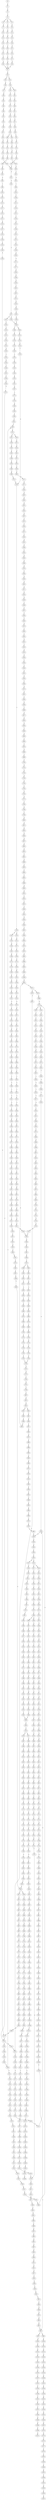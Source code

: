 strict digraph  {
	S0 -> S1 [ label = C ];
	S1 -> S2 [ label = C ];
	S2 -> S3 [ label = T ];
	S3 -> S4 [ label = A ];
	S3 -> S5 [ label = T ];
	S3 -> S6 [ label = C ];
	S4 -> S7 [ label = G ];
	S5 -> S8 [ label = G ];
	S6 -> S9 [ label = G ];
	S7 -> S10 [ label = A ];
	S8 -> S11 [ label = A ];
	S9 -> S12 [ label = A ];
	S10 -> S13 [ label = A ];
	S11 -> S14 [ label = A ];
	S12 -> S15 [ label = A ];
	S13 -> S16 [ label = C ];
	S14 -> S17 [ label = C ];
	S15 -> S18 [ label = C ];
	S16 -> S19 [ label = T ];
	S17 -> S20 [ label = T ];
	S18 -> S21 [ label = T ];
	S19 -> S22 [ label = T ];
	S20 -> S23 [ label = T ];
	S21 -> S24 [ label = T ];
	S22 -> S25 [ label = C ];
	S23 -> S26 [ label = C ];
	S24 -> S27 [ label = C ];
	S25 -> S28 [ label = A ];
	S26 -> S29 [ label = A ];
	S27 -> S30 [ label = A ];
	S28 -> S31 [ label = A ];
	S29 -> S31 [ label = A ];
	S30 -> S31 [ label = A ];
	S31 -> S32 [ label = C ];
	S32 -> S33 [ label = C ];
	S32 -> S34 [ label = T ];
	S33 -> S35 [ label = G ];
	S34 -> S36 [ label = G ];
	S35 -> S37 [ label = G ];
	S36 -> S38 [ label = G ];
	S36 -> S39 [ label = C ];
	S37 -> S40 [ label = C ];
	S38 -> S41 [ label = C ];
	S39 -> S42 [ label = C ];
	S40 -> S43 [ label = C ];
	S41 -> S44 [ label = C ];
	S42 -> S45 [ label = C ];
	S43 -> S46 [ label = C ];
	S44 -> S47 [ label = C ];
	S45 -> S48 [ label = T ];
	S46 -> S49 [ label = A ];
	S47 -> S50 [ label = A ];
	S48 -> S51 [ label = A ];
	S49 -> S52 [ label = G ];
	S50 -> S53 [ label = G ];
	S51 -> S54 [ label = G ];
	S52 -> S55 [ label = T ];
	S53 -> S56 [ label = G ];
	S54 -> S57 [ label = G ];
	S55 -> S58 [ label = T ];
	S56 -> S59 [ label = T ];
	S57 -> S60 [ label = T ];
	S58 -> S61 [ label = G ];
	S59 -> S62 [ label = G ];
	S60 -> S63 [ label = G ];
	S61 -> S64 [ label = T ];
	S62 -> S65 [ label = C ];
	S62 -> S66 [ label = G ];
	S63 -> S67 [ label = T ];
	S64 -> S68 [ label = G ];
	S65 -> S69 [ label = G ];
	S66 -> S70 [ label = G ];
	S67 -> S71 [ label = G ];
	S68 -> S72 [ label = C ];
	S69 -> S73 [ label = C ];
	S70 -> S74 [ label = C ];
	S71 -> S75 [ label = C ];
	S72 -> S76 [ label = G ];
	S73 -> S77 [ label = G ];
	S74 -> S78 [ label = T ];
	S75 -> S79 [ label = G ];
	S76 -> S80 [ label = T ];
	S77 -> S81 [ label = T ];
	S78 -> S82 [ label = T ];
	S79 -> S83 [ label = T ];
	S80 -> S84 [ label = C ];
	S81 -> S85 [ label = C ];
	S82 -> S86 [ label = C ];
	S83 -> S87 [ label = C ];
	S84 -> S88 [ label = G ];
	S85 -> S89 [ label = G ];
	S86 -> S90 [ label = G ];
	S87 -> S88 [ label = G ];
	S88 -> S91 [ label = A ];
	S89 -> S92 [ label = T ];
	S90 -> S93 [ label = A ];
	S91 -> S94 [ label = A ];
	S92 -> S95 [ label = G ];
	S93 -> S96 [ label = A ];
	S94 -> S97 [ label = C ];
	S95 -> S98 [ label = C ];
	S96 -> S99 [ label = C ];
	S97 -> S100 [ label = C ];
	S97 -> S101 [ label = A ];
	S98 -> S102 [ label = A ];
	S99 -> S103 [ label = A ];
	S100 -> S104 [ label = T ];
	S101 -> S105 [ label = C ];
	S102 -> S106 [ label = T ];
	S103 -> S107 [ label = C ];
	S104 -> S108 [ label = T ];
	S104 -> S109 [ label = G ];
	S105 -> S110 [ label = C ];
	S106 -> S111 [ label = C ];
	S107 -> S112 [ label = G ];
	S108 -> S113 [ label = C ];
	S109 -> S114 [ label = T ];
	S110 -> S115 [ label = C ];
	S111 -> S116 [ label = C ];
	S112 -> S117 [ label = C ];
	S113 -> S118 [ label = G ];
	S114 -> S119 [ label = C ];
	S115 -> S120 [ label = G ];
	S116 -> S121 [ label = G ];
	S117 -> S122 [ label = G ];
	S118 -> S123 [ label = T ];
	S119 -> S124 [ label = G ];
	S120 -> S125 [ label = T ];
	S121 -> S126 [ label = C ];
	S122 -> S127 [ label = C ];
	S123 -> S128 [ label = A ];
	S124 -> S129 [ label = C ];
	S125 -> S130 [ label = A ];
	S126 -> S131 [ label = A ];
	S127 -> S132 [ label = A ];
	S128 -> S133 [ label = C ];
	S129 -> S134 [ label = G ];
	S130 -> S135 [ label = C ];
	S131 -> S136 [ label = C ];
	S132 -> S137 [ label = C ];
	S133 -> S138 [ label = T ];
	S134 -> S139 [ label = C ];
	S135 -> S140 [ label = G ];
	S136 -> S141 [ label = G ];
	S137 -> S142 [ label = G ];
	S138 -> S143 [ label = T ];
	S139 -> S144 [ label = G ];
	S139 -> S145 [ label = A ];
	S140 -> S146 [ label = T ];
	S141 -> S147 [ label = T ];
	S142 -> S148 [ label = T ];
	S143 -> S149 [ label = C ];
	S144 -> S150 [ label = A ];
	S145 -> S151 [ label = A ];
	S146 -> S152 [ label = C ];
	S147 -> S153 [ label = C ];
	S148 -> S154 [ label = C ];
	S149 -> S155 [ label = A ];
	S150 -> S156 [ label = G ];
	S151 -> S157 [ label = C ];
	S152 -> S158 [ label = C ];
	S153 -> S159 [ label = G ];
	S154 -> S160 [ label = C ];
	S155 -> S161 [ label = A ];
	S156 -> S162 [ label = C ];
	S157 -> S163 [ label = C ];
	S158 -> S164 [ label = A ];
	S159 -> S165 [ label = A ];
	S160 -> S166 [ label = A ];
	S161 -> S167 [ label = G ];
	S162 -> S168 [ label = A ];
	S163 -> S169 [ label = C ];
	S164 -> S170 [ label = G ];
	S165 -> S171 [ label = G ];
	S166 -> S172 [ label = G ];
	S167 -> S173 [ label = C ];
	S168 -> S174 [ label = G ];
	S169 -> S175 [ label = G ];
	S170 -> S176 [ label = C ];
	S171 -> S177 [ label = C ];
	S172 -> S176 [ label = C ];
	S173 -> S178 [ label = G ];
	S174 -> S179 [ label = T ];
	S175 -> S180 [ label = T ];
	S176 -> S181 [ label = T ];
	S176 -> S182 [ label = G ];
	S177 -> S183 [ label = G ];
	S178 -> S184 [ label = A ];
	S179 -> S185 [ label = G ];
	S180 -> S186 [ label = A ];
	S181 -> S187 [ label = T ];
	S182 -> S188 [ label = A ];
	S183 -> S189 [ label = A ];
	S184 -> S190 [ label = G ];
	S185 -> S191 [ label = C ];
	S186 -> S192 [ label = C ];
	S187 -> S193 [ label = C ];
	S188 -> S194 [ label = G ];
	S189 -> S195 [ label = G ];
	S190 -> S196 [ label = T ];
	S191 -> S197 [ label = A ];
	S192 -> S198 [ label = A ];
	S193 -> S199 [ label = A ];
	S194 -> S200 [ label = T ];
	S195 -> S201 [ label = T ];
	S196 -> S202 [ label = C ];
	S197 -> S203 [ label = A ];
	S198 -> S204 [ label = G ];
	S199 -> S205 [ label = C ];
	S200 -> S206 [ label = C ];
	S201 -> S207 [ label = C ];
	S202 -> S208 [ label = C ];
	S203 -> S209 [ label = C ];
	S204 -> S210 [ label = C ];
	S205 -> S211 [ label = G ];
	S206 -> S208 [ label = C ];
	S206 -> S212 [ label = T ];
	S207 -> S213 [ label = G ];
	S208 -> S214 [ label = C ];
	S209 -> S215 [ label = A ];
	S210 -> S216 [ label = A ];
	S211 -> S217 [ label = C ];
	S212 -> S218 [ label = C ];
	S213 -> S219 [ label = A ];
	S214 -> S220 [ label = T ];
	S214 -> S221 [ label = G ];
	S215 -> S222 [ label = G ];
	S216 -> S223 [ label = G ];
	S217 -> S224 [ label = C ];
	S218 -> S225 [ label = G ];
	S219 -> S226 [ label = A ];
	S220 -> S227 [ label = C ];
	S221 -> S228 [ label = C ];
	S222 -> S229 [ label = C ];
	S223 -> S230 [ label = G ];
	S224 -> S231 [ label = C ];
	S225 -> S232 [ label = T ];
	S226 -> S233 [ label = C ];
	S227 -> S234 [ label = C ];
	S228 -> S235 [ label = C ];
	S229 -> S236 [ label = T ];
	S230 -> S237 [ label = T ];
	S231 -> S238 [ label = T ];
	S232 -> S239 [ label = C ];
	S233 -> S240 [ label = C ];
	S234 -> S241 [ label = G ];
	S235 -> S242 [ label = T ];
	S236 -> S243 [ label = A ];
	S237 -> S244 [ label = G ];
	S238 -> S245 [ label = T ];
	S239 -> S246 [ label = T ];
	S240 -> S104 [ label = T ];
	S241 -> S247 [ label = G ];
	S242 -> S248 [ label = G ];
	S243 -> S249 [ label = C ];
	S244 -> S250 [ label = C ];
	S245 -> S251 [ label = C ];
	S246 -> S252 [ label = G ];
	S247 -> S253 [ label = T ];
	S248 -> S254 [ label = T ];
	S249 -> S255 [ label = G ];
	S250 -> S256 [ label = A ];
	S251 -> S257 [ label = A ];
	S252 -> S258 [ label = T ];
	S253 -> S259 [ label = C ];
	S254 -> S260 [ label = C ];
	S255 -> S261 [ label = A ];
	S256 -> S262 [ label = C ];
	S257 -> S263 [ label = T ];
	S258 -> S264 [ label = T ];
	S259 -> S265 [ label = T ];
	S260 -> S266 [ label = G ];
	S261 -> S267 [ label = G ];
	S262 -> S268 [ label = G ];
	S263 -> S269 [ label = C ];
	S264 -> S270 [ label = C ];
	S265 -> S271 [ label = G ];
	S266 -> S272 [ label = C ];
	S267 -> S273 [ label = A ];
	S268 -> S274 [ label = C ];
	S269 -> S275 [ label = C ];
	S270 -> S276 [ label = C ];
	S271 -> S277 [ label = G ];
	S272 -> S134 [ label = G ];
	S273 -> S278 [ label = A ];
	S274 -> S279 [ label = G ];
	S275 -> S280 [ label = A ];
	S276 -> S281 [ label = G ];
	S277 -> S282 [ label = A ];
	S278 -> S283 [ label = C ];
	S279 -> S284 [ label = G ];
	S280 -> S285 [ label = G ];
	S281 -> S286 [ label = T ];
	S282 -> S287 [ label = G ];
	S283 -> S288 [ label = T ];
	S284 -> S289 [ label = T ];
	S285 -> S290 [ label = A ];
	S286 -> S291 [ label = G ];
	S287 -> S292 [ label = G ];
	S288 -> S293 [ label = G ];
	S289 -> S294 [ label = G ];
	S290 -> S295 [ label = A ];
	S291 -> S296 [ label = G ];
	S292 -> S297 [ label = G ];
	S293 -> S298 [ label = G ];
	S294 -> S299 [ label = C ];
	S295 -> S300 [ label = C ];
	S296 -> S301 [ label = C ];
	S297 -> S302 [ label = T ];
	S298 -> S303 [ label = C ];
	S299 -> S304 [ label = C ];
	S300 -> S305 [ label = C ];
	S301 -> S306 [ label = C ];
	S302 -> S307 [ label = G ];
	S303 -> S308 [ label = G ];
	S304 -> S309 [ label = G ];
	S305 -> S310 [ label = A ];
	S305 -> S311 [ label = G ];
	S306 -> S312 [ label = C ];
	S307 -> S313 [ label = T ];
	S308 -> S314 [ label = C ];
	S309 -> S315 [ label = C ];
	S310 -> S316 [ label = G ];
	S310 -> S317 [ label = C ];
	S311 -> S318 [ label = G ];
	S312 -> S319 [ label = G ];
	S313 -> S320 [ label = T ];
	S314 -> S321 [ label = A ];
	S315 -> S322 [ label = A ];
	S316 -> S323 [ label = A ];
	S317 -> S324 [ label = C ];
	S318 -> S325 [ label = A ];
	S319 -> S326 [ label = T ];
	S320 -> S327 [ label = C ];
	S321 -> S328 [ label = G ];
	S322 -> S329 [ label = A ];
	S323 -> S330 [ label = C ];
	S324 -> S331 [ label = A ];
	S325 -> S332 [ label = C ];
	S326 -> S333 [ label = C ];
	S327 -> S334 [ label = C ];
	S328 -> S335 [ label = C ];
	S329 -> S336 [ label = C ];
	S330 -> S337 [ label = T ];
	S331 -> S338 [ label = C ];
	S332 -> S339 [ label = G ];
	S333 -> S340 [ label = C ];
	S334 -> S341 [ label = A ];
	S335 -> S342 [ label = G ];
	S336 -> S343 [ label = C ];
	S337 -> S344 [ label = C ];
	S338 -> S345 [ label = C ];
	S339 -> S346 [ label = C ];
	S340 -> S347 [ label = A ];
	S341 -> S348 [ label = G ];
	S342 -> S349 [ label = G ];
	S343 -> S350 [ label = A ];
	S344 -> S351 [ label = C ];
	S345 -> S352 [ label = C ];
	S346 -> S353 [ label = C ];
	S347 -> S354 [ label = G ];
	S348 -> S355 [ label = C ];
	S349 -> S356 [ label = G ];
	S350 -> S357 [ label = G ];
	S351 -> S358 [ label = C ];
	S352 -> S359 [ label = C ];
	S353 -> S360 [ label = C ];
	S354 -> S361 [ label = T ];
	S355 -> S362 [ label = A ];
	S356 -> S363 [ label = T ];
	S357 -> S364 [ label = T ];
	S358 -> S365 [ label = A ];
	S359 -> S366 [ label = T ];
	S360 -> S367 [ label = A ];
	S361 -> S368 [ label = A ];
	S362 -> S369 [ label = G ];
	S363 -> S370 [ label = G ];
	S364 -> S371 [ label = C ];
	S365 -> S372 [ label = T ];
	S366 -> S373 [ label = T ];
	S367 -> S374 [ label = T ];
	S368 -> S375 [ label = G ];
	S369 -> S376 [ label = A ];
	S370 -> S377 [ label = C ];
	S371 -> S378 [ label = G ];
	S372 -> S379 [ label = C ];
	S373 -> S380 [ label = C ];
	S374 -> S381 [ label = C ];
	S375 -> S382 [ label = G ];
	S375 -> S383 [ label = C ];
	S376 -> S384 [ label = T ];
	S377 -> S385 [ label = C ];
	S378 -> S386 [ label = C ];
	S379 -> S387 [ label = T ];
	S380 -> S388 [ label = C ];
	S380 -> S389 [ label = G ];
	S381 -> S390 [ label = G ];
	S382 -> S391 [ label = G ];
	S383 -> S392 [ label = T ];
	S384 -> S393 [ label = A ];
	S385 -> S394 [ label = G ];
	S386 -> S395 [ label = G ];
	S387 -> S396 [ label = G ];
	S388 -> S397 [ label = T ];
	S389 -> S398 [ label = A ];
	S390 -> S399 [ label = T ];
	S391 -> S400 [ label = T ];
	S392 -> S401 [ label = C ];
	S393 -> S402 [ label = A ];
	S394 -> S403 [ label = C ];
	S395 -> S404 [ label = C ];
	S396 -> S405 [ label = C ];
	S397 -> S406 [ label = G ];
	S398 -> S407 [ label = T ];
	S399 -> S408 [ label = C ];
	S400 -> S409 [ label = C ];
	S401 -> S410 [ label = C ];
	S402 -> S411 [ label = A ];
	S403 -> S412 [ label = C ];
	S404 -> S413 [ label = A ];
	S405 -> S414 [ label = C ];
	S406 -> S415 [ label = T ];
	S407 -> S416 [ label = C ];
	S408 -> S417 [ label = C ];
	S409 -> S418 [ label = A ];
	S410 -> S419 [ label = A ];
	S411 -> S420 [ label = A ];
	S412 -> S421 [ label = G ];
	S413 -> S422 [ label = G ];
	S414 -> S423 [ label = A ];
	S415 -> S424 [ label = C ];
	S416 -> S425 [ label = G ];
	S417 -> S426 [ label = T ];
	S418 -> S427 [ label = C ];
	S419 -> S428 [ label = C ];
	S420 -> S429 [ label = A ];
	S421 -> S430 [ label = G ];
	S422 -> S431 [ label = C ];
	S423 -> S432 [ label = G ];
	S424 -> S433 [ label = C ];
	S425 -> S434 [ label = T ];
	S426 -> S435 [ label = C ];
	S427 -> S436 [ label = T ];
	S428 -> S437 [ label = C ];
	S429 -> S438 [ label = C ];
	S430 -> S439 [ label = T ];
	S431 -> S440 [ label = C ];
	S432 -> S441 [ label = T ];
	S433 -> S442 [ label = T ];
	S434 -> S443 [ label = T ];
	S435 -> S444 [ label = T ];
	S436 -> S445 [ label = C ];
	S437 -> S446 [ label = G ];
	S438 -> S447 [ label = T ];
	S439 -> S448 [ label = G ];
	S440 -> S449 [ label = G ];
	S441 -> S450 [ label = C ];
	S442 -> S451 [ label = T ];
	S443 -> S452 [ label = T ];
	S444 -> S453 [ label = T ];
	S445 -> S454 [ label = G ];
	S446 -> S455 [ label = G ];
	S447 -> S456 [ label = T ];
	S448 -> S457 [ label = G ];
	S449 -> S458 [ label = G ];
	S450 -> S459 [ label = G ];
	S451 -> S460 [ label = G ];
	S452 -> S461 [ label = G ];
	S453 -> S462 [ label = C ];
	S454 -> S463 [ label = C ];
	S455 -> S464 [ label = A ];
	S456 -> S465 [ label = T ];
	S457 -> S466 [ label = T ];
	S458 -> S467 [ label = T ];
	S459 -> S468 [ label = T ];
	S460 -> S469 [ label = T ];
	S461 -> S470 [ label = T ];
	S462 -> S471 [ label = T ];
	S463 -> S472 [ label = T ];
	S464 -> S473 [ label = C ];
	S465 -> S474 [ label = G ];
	S466 -> S475 [ label = G ];
	S467 -> S476 [ label = G ];
	S468 -> S477 [ label = A ];
	S469 -> S478 [ label = A ];
	S470 -> S479 [ label = A ];
	S471 -> S480 [ label = C ];
	S472 -> S481 [ label = T ];
	S473 -> S482 [ label = G ];
	S474 -> S483 [ label = C ];
	S475 -> S484 [ label = G ];
	S476 -> S485 [ label = G ];
	S477 -> S486 [ label = A ];
	S478 -> S487 [ label = G ];
	S479 -> S488 [ label = G ];
	S480 -> S489 [ label = G ];
	S481 -> S490 [ label = C ];
	S482 -> S491 [ label = T ];
	S483 -> S492 [ label = C ];
	S484 -> S493 [ label = A ];
	S485 -> S494 [ label = A ];
	S486 -> S495 [ label = G ];
	S487 -> S496 [ label = G ];
	S488 -> S497 [ label = G ];
	S489 -> S498 [ label = G ];
	S490 -> S499 [ label = A ];
	S491 -> S500 [ label = C ];
	S492 -> S501 [ label = G ];
	S493 -> S502 [ label = A ];
	S494 -> S503 [ label = A ];
	S495 -> S504 [ label = A ];
	S496 -> S505 [ label = A ];
	S497 -> S506 [ label = A ];
	S498 -> S507 [ label = A ];
	S499 -> S508 [ label = T ];
	S500 -> S509 [ label = G ];
	S501 -> S510 [ label = T ];
	S502 -> S511 [ label = C ];
	S503 -> S512 [ label = G ];
	S504 -> S513 [ label = C ];
	S505 -> S514 [ label = G ];
	S506 -> S515 [ label = A ];
	S507 -> S516 [ label = G ];
	S508 -> S517 [ label = C ];
	S509 -> S518 [ label = T ];
	S510 -> S519 [ label = A ];
	S511 -> S520 [ label = C ];
	S512 -> S521 [ label = A ];
	S513 -> S522 [ label = G ];
	S514 -> S523 [ label = A ];
	S515 -> S524 [ label = A ];
	S516 -> S525 [ label = A ];
	S517 -> S526 [ label = C ];
	S518 -> S527 [ label = G ];
	S519 -> S528 [ label = G ];
	S520 -> S529 [ label = T ];
	S521 -> S530 [ label = A ];
	S522 -> S531 [ label = G ];
	S523 -> S532 [ label = G ];
	S524 -> S533 [ label = G ];
	S525 -> S534 [ label = G ];
	S526 -> S280 [ label = A ];
	S527 -> S535 [ label = A ];
	S528 -> S536 [ label = C ];
	S529 -> S537 [ label = C ];
	S530 -> S538 [ label = C ];
	S531 -> S539 [ label = C ];
	S532 -> S540 [ label = G ];
	S533 -> S541 [ label = G ];
	S534 -> S542 [ label = G ];
	S535 -> S543 [ label = C ];
	S536 -> S544 [ label = C ];
	S537 -> S545 [ label = G ];
	S538 -> S546 [ label = G ];
	S539 -> S547 [ label = T ];
	S540 -> S548 [ label = T ];
	S541 -> S549 [ label = T ];
	S542 -> S550 [ label = T ];
	S543 -> S551 [ label = C ];
	S544 -> S552 [ label = G ];
	S545 -> S553 [ label = G ];
	S546 -> S554 [ label = G ];
	S547 -> S555 [ label = C ];
	S548 -> S556 [ label = C ];
	S549 -> S557 [ label = C ];
	S550 -> S556 [ label = C ];
	S551 -> S558 [ label = G ];
	S552 -> S559 [ label = G ];
	S553 -> S560 [ label = C ];
	S554 -> S561 [ label = C ];
	S555 -> S562 [ label = T ];
	S556 -> S563 [ label = C ];
	S557 -> S564 [ label = C ];
	S558 -> S565 [ label = G ];
	S559 -> S566 [ label = T ];
	S560 -> S567 [ label = A ];
	S561 -> S568 [ label = A ];
	S562 -> S569 [ label = C ];
	S563 -> S570 [ label = C ];
	S564 -> S571 [ label = C ];
	S565 -> S572 [ label = T ];
	S566 -> S573 [ label = G ];
	S567 -> S574 [ label = C ];
	S568 -> S575 [ label = C ];
	S569 -> S576 [ label = G ];
	S570 -> S577 [ label = A ];
	S570 -> S578 [ label = G ];
	S571 -> S579 [ label = G ];
	S572 -> S580 [ label = C ];
	S573 -> S581 [ label = A ];
	S574 -> S582 [ label = G ];
	S575 -> S583 [ label = C ];
	S575 -> S584 [ label = T ];
	S576 -> S585 [ label = A ];
	S577 -> S586 [ label = G ];
	S578 -> S587 [ label = G ];
	S579 -> S588 [ label = A ];
	S580 -> S589 [ label = G ];
	S581 -> S590 [ label = C ];
	S582 -> S591 [ label = C ];
	S583 -> S592 [ label = G ];
	S584 -> S593 [ label = G ];
	S585 -> S594 [ label = A ];
	S586 -> S595 [ label = A ];
	S587 -> S596 [ label = A ];
	S588 -> S597 [ label = A ];
	S589 -> S598 [ label = C ];
	S590 -> S599 [ label = G ];
	S591 -> S600 [ label = G ];
	S592 -> S601 [ label = G ];
	S593 -> S602 [ label = G ];
	S594 -> S603 [ label = G ];
	S595 -> S604 [ label = G ];
	S596 -> S605 [ label = G ];
	S597 -> S606 [ label = G ];
	S598 -> S607 [ label = G ];
	S599 -> S608 [ label = T ];
	S600 -> S609 [ label = C ];
	S601 -> S610 [ label = G ];
	S602 -> S611 [ label = G ];
	S603 -> S612 [ label = T ];
	S604 -> S613 [ label = C ];
	S605 -> S614 [ label = G ];
	S606 -> S615 [ label = T ];
	S607 -> S616 [ label = T ];
	S608 -> S617 [ label = G ];
	S609 -> S618 [ label = G ];
	S610 -> S619 [ label = A ];
	S611 -> S620 [ label = A ];
	S612 -> S621 [ label = C ];
	S613 -> S622 [ label = C ];
	S614 -> S623 [ label = C ];
	S615 -> S624 [ label = C ];
	S616 -> S625 [ label = A ];
	S617 -> S626 [ label = G ];
	S618 -> S627 [ label = C ];
	S618 -> S628 [ label = G ];
	S619 -> S629 [ label = A ];
	S620 -> S630 [ label = A ];
	S621 -> S631 [ label = G ];
	S622 -> S632 [ label = A ];
	S623 -> S633 [ label = G ];
	S624 -> S634 [ label = G ];
	S625 -> S635 [ label = G ];
	S626 -> S636 [ label = G ];
	S627 -> S637 [ label = G ];
	S628 -> S638 [ label = C ];
	S629 -> S639 [ label = T ];
	S630 -> S640 [ label = C ];
	S631 -> S641 [ label = C ];
	S632 -> S642 [ label = C ];
	S633 -> S643 [ label = T ];
	S634 -> S644 [ label = A ];
	S635 -> S645 [ label = C ];
	S636 -> S646 [ label = T ];
	S637 -> S647 [ label = T ];
	S638 -> S648 [ label = T ];
	S639 -> S649 [ label = T ];
	S640 -> S650 [ label = T ];
	S641 -> S651 [ label = G ];
	S642 -> S652 [ label = G ];
	S643 -> S653 [ label = G ];
	S644 -> S654 [ label = G ];
	S645 -> S655 [ label = C ];
	S646 -> S656 [ label = A ];
	S647 -> S657 [ label = C ];
	S648 -> S658 [ label = G ];
	S649 -> S659 [ label = G ];
	S650 -> S660 [ label = G ];
	S651 -> S661 [ label = G ];
	S652 -> S662 [ label = G ];
	S653 -> S663 [ label = G ];
	S654 -> S664 [ label = G ];
	S655 -> S665 [ label = G ];
	S656 -> S666 [ label = C ];
	S657 -> S667 [ label = G ];
	S658 -> S668 [ label = G ];
	S659 -> S669 [ label = A ];
	S660 -> S670 [ label = G ];
	S661 -> S671 [ label = C ];
	S662 -> S672 [ label = T ];
	S663 -> S673 [ label = T ];
	S664 -> S674 [ label = T ];
	S665 -> S675 [ label = C ];
	S666 -> S676 [ label = T ];
	S667 -> S677 [ label = A ];
	S668 -> S678 [ label = A ];
	S669 -> S679 [ label = A ];
	S670 -> S680 [ label = A ];
	S671 -> S681 [ label = T ];
	S672 -> S682 [ label = T ];
	S673 -> S683 [ label = A ];
	S674 -> S684 [ label = A ];
	S675 -> S685 [ label = T ];
	S676 -> S686 [ label = A ];
	S677 -> S687 [ label = C ];
	S678 -> S688 [ label = A ];
	S679 -> S689 [ label = C ];
	S680 -> S690 [ label = C ];
	S681 -> S691 [ label = A ];
	S682 -> S692 [ label = A ];
	S683 -> S693 [ label = T ];
	S684 -> S694 [ label = T ];
	S685 -> S695 [ label = G ];
	S686 -> S696 [ label = T ];
	S687 -> S697 [ label = G ];
	S688 -> S698 [ label = T ];
	S689 -> S699 [ label = C ];
	S690 -> S700 [ label = C ];
	S691 -> S701 [ label = T ];
	S692 -> S702 [ label = C ];
	S693 -> S703 [ label = G ];
	S694 -> S704 [ label = A ];
	S695 -> S705 [ label = G ];
	S696 -> S706 [ label = T ];
	S697 -> S707 [ label = C ];
	S698 -> S708 [ label = G ];
	S699 -> S709 [ label = C ];
	S700 -> S710 [ label = C ];
	S701 -> S711 [ label = A ];
	S702 -> S712 [ label = T ];
	S703 -> S713 [ label = A ];
	S704 -> S714 [ label = A ];
	S705 -> S715 [ label = A ];
	S706 -> S716 [ label = G ];
	S707 -> S717 [ label = G ];
	S708 -> S718 [ label = G ];
	S709 -> S719 [ label = G ];
	S710 -> S720 [ label = G ];
	S711 -> S721 [ label = G ];
	S712 -> S722 [ label = G ];
	S713 -> S723 [ label = G ];
	S714 -> S724 [ label = G ];
	S715 -> S725 [ label = A ];
	S716 -> S726 [ label = G ];
	S717 -> S727 [ label = C ];
	S718 -> S728 [ label = G ];
	S719 -> S729 [ label = T ];
	S720 -> S730 [ label = T ];
	S721 -> S731 [ label = T ];
	S722 -> S732 [ label = C ];
	S723 -> S733 [ label = C ];
	S724 -> S734 [ label = T ];
	S725 -> S735 [ label = G ];
	S726 -> S736 [ label = A ];
	S727 -> S737 [ label = C ];
	S728 -> S738 [ label = G ];
	S729 -> S739 [ label = C ];
	S730 -> S740 [ label = C ];
	S731 -> S741 [ label = A ];
	S732 -> S742 [ label = A ];
	S733 -> S743 [ label = G ];
	S734 -> S744 [ label = C ];
	S735 -> S745 [ label = A ];
	S736 -> S746 [ label = A ];
	S737 -> S747 [ label = T ];
	S738 -> S748 [ label = T ];
	S739 -> S749 [ label = T ];
	S740 -> S750 [ label = T ];
	S741 -> S751 [ label = G ];
	S742 -> S752 [ label = G ];
	S743 -> S753 [ label = G ];
	S744 -> S754 [ label = G ];
	S745 -> S755 [ label = A ];
	S746 -> S756 [ label = C ];
	S747 -> S757 [ label = C ];
	S748 -> S758 [ label = C ];
	S749 -> S759 [ label = C ];
	S750 -> S759 [ label = C ];
	S751 -> S760 [ label = C ];
	S752 -> S761 [ label = A ];
	S753 -> S762 [ label = T ];
	S754 -> S763 [ label = T ];
	S755 -> S538 [ label = C ];
	S756 -> S764 [ label = G ];
	S757 -> S765 [ label = G ];
	S758 -> S766 [ label = C ];
	S759 -> S767 [ label = G ];
	S760 -> S768 [ label = C ];
	S761 -> S769 [ label = C ];
	S762 -> S770 [ label = C ];
	S763 -> S771 [ label = G ];
	S764 -> S772 [ label = G ];
	S765 -> S773 [ label = G ];
	S766 -> S774 [ label = G ];
	S767 -> S775 [ label = G ];
	S768 -> S776 [ label = G ];
	S769 -> S777 [ label = G ];
	S770 -> S778 [ label = G ];
	S771 -> S779 [ label = G ];
	S772 -> S780 [ label = T ];
	S773 -> S781 [ label = G ];
	S774 -> S782 [ label = C ];
	S775 -> S783 [ label = C ];
	S776 -> S784 [ label = A ];
	S777 -> S785 [ label = G ];
	S778 -> S786 [ label = C ];
	S779 -> S787 [ label = T ];
	S780 -> S788 [ label = A ];
	S781 -> S789 [ label = C ];
	S782 -> S790 [ label = C ];
	S783 -> S791 [ label = A ];
	S784 -> S792 [ label = A ];
	S785 -> S793 [ label = A ];
	S786 -> S794 [ label = A ];
	S787 -> S795 [ label = A ];
	S788 -> S796 [ label = C ];
	S789 -> S797 [ label = T ];
	S790 -> S798 [ label = G ];
	S791 -> S799 [ label = C ];
	S792 -> S800 [ label = A ];
	S793 -> S801 [ label = C ];
	S794 -> S802 [ label = C ];
	S795 -> S803 [ label = C ];
	S796 -> S804 [ label = G ];
	S797 -> S805 [ label = C ];
	S798 -> S806 [ label = G ];
	S799 -> S807 [ label = C ];
	S800 -> S808 [ label = C ];
	S801 -> S809 [ label = A ];
	S802 -> S810 [ label = G ];
	S803 -> S811 [ label = C ];
	S804 -> S812 [ label = A ];
	S805 -> S813 [ label = A ];
	S806 -> S814 [ label = A ];
	S807 -> S815 [ label = G ];
	S808 -> S816 [ label = C ];
	S809 -> S817 [ label = C ];
	S810 -> S818 [ label = C ];
	S811 -> S819 [ label = G ];
	S812 -> S820 [ label = A ];
	S813 -> S821 [ label = C ];
	S814 -> S822 [ label = A ];
	S815 -> S823 [ label = A ];
	S816 -> S824 [ label = C ];
	S817 -> S825 [ label = A ];
	S818 -> S826 [ label = G ];
	S819 -> S827 [ label = G ];
	S820 -> S828 [ label = G ];
	S821 -> S829 [ label = G ];
	S822 -> S830 [ label = C ];
	S823 -> S831 [ label = G ];
	S823 -> S832 [ label = A ];
	S824 -> S833 [ label = C ];
	S825 -> S834 [ label = C ];
	S826 -> S835 [ label = C ];
	S827 -> S836 [ label = T ];
	S828 -> S837 [ label = A ];
	S829 -> S838 [ label = T ];
	S830 -> S839 [ label = T ];
	S831 -> S840 [ label = T ];
	S832 -> S841 [ label = T ];
	S833 -> S842 [ label = G ];
	S834 -> S843 [ label = C ];
	S835 -> S618 [ label = G ];
	S836 -> S844 [ label = G ];
	S837 -> S845 [ label = A ];
	S838 -> S846 [ label = C ];
	S839 -> S847 [ label = G ];
	S840 -> S848 [ label = C ];
	S841 -> S849 [ label = G ];
	S842 -> S850 [ label = A ];
	S843 -> S851 [ label = T ];
	S844 -> S852 [ label = G ];
	S845 -> S853 [ label = G ];
	S846 -> S854 [ label = C ];
	S847 -> S855 [ label = C ];
	S848 -> S856 [ label = C ];
	S849 -> S857 [ label = T ];
	S850 -> S858 [ label = C ];
	S851 -> S859 [ label = C ];
	S852 -> S860 [ label = T ];
	S853 -> S861 [ label = T ];
	S854 -> S862 [ label = A ];
	S855 -> S863 [ label = A ];
	S856 -> S864 [ label = A ];
	S857 -> S865 [ label = A ];
	S858 -> S866 [ label = T ];
	S859 -> S867 [ label = T ];
	S860 -> S868 [ label = T ];
	S861 -> S869 [ label = G ];
	S862 -> S172 [ label = G ];
	S863 -> S870 [ label = A ];
	S864 -> S871 [ label = G ];
	S865 -> S872 [ label = G ];
	S866 -> S873 [ label = A ];
	S867 -> S874 [ label = A ];
	S868 -> S875 [ label = A ];
	S869 -> S876 [ label = T ];
	S870 -> S877 [ label = C ];
	S871 -> S878 [ label = T ];
	S871 -> S879 [ label = C ];
	S872 -> S880 [ label = T ];
	S873 -> S881 [ label = G ];
	S874 -> S882 [ label = G ];
	S875 -> S883 [ label = G ];
	S876 -> S884 [ label = C ];
	S877 -> S885 [ label = C ];
	S878 -> S886 [ label = A ];
	S879 -> S887 [ label = T ];
	S880 -> S888 [ label = T ];
	S881 -> S889 [ label = A ];
	S882 -> S890 [ label = A ];
	S883 -> S891 [ label = A ];
	S884 -> S892 [ label = C ];
	S885 -> S893 [ label = A ];
	S886 -> S375 [ label = G ];
	S887 -> S187 [ label = T ];
	S888 -> S894 [ label = T ];
	S889 -> S895 [ label = A ];
	S890 -> S896 [ label = A ];
	S891 -> S897 [ label = A ];
	S892 -> S898 [ label = T ];
	S893 -> S899 [ label = G ];
	S894 -> S900 [ label = C ];
	S895 -> S901 [ label = T ];
	S896 -> S902 [ label = C ];
	S897 -> S903 [ label = G ];
	S898 -> S904 [ label = G ];
	S899 -> S905 [ label = A ];
	S900 -> S906 [ label = A ];
	S901 -> S907 [ label = C ];
	S902 -> S908 [ label = G ];
	S903 -> S909 [ label = G ];
	S904 -> S910 [ label = G ];
	S905 -> S911 [ label = A ];
	S906 -> S912 [ label = C ];
	S907 -> S913 [ label = G ];
	S908 -> S914 [ label = A ];
	S909 -> S915 [ label = G ];
	S910 -> S916 [ label = C ];
	S911 -> S917 [ label = C ];
	S912 -> S918 [ label = T ];
	S913 -> S919 [ label = G ];
	S914 -> S920 [ label = G ];
	S915 -> S921 [ label = G ];
	S916 -> S922 [ label = C ];
	S917 -> S923 [ label = A ];
	S918 -> S924 [ label = C ];
	S919 -> S925 [ label = G ];
	S920 -> S926 [ label = G ];
	S921 -> S927 [ label = G ];
	S922 -> S928 [ label = T ];
	S923 -> S929 [ label = G ];
	S924 -> S930 [ label = C ];
	S925 -> S931 [ label = T ];
	S926 -> S932 [ label = T ];
	S927 -> S933 [ label = T ];
	S928 -> S934 [ label = G ];
	S929 -> S935 [ label = C ];
	S930 -> S936 [ label = T ];
	S931 -> S937 [ label = A ];
	S932 -> S938 [ label = G ];
	S933 -> S939 [ label = C ];
	S934 -> S940 [ label = G ];
	S935 -> S941 [ label = C ];
	S936 -> S942 [ label = T ];
	S937 -> S943 [ label = T ];
	S938 -> S944 [ label = T ];
	S939 -> S945 [ label = C ];
	S940 -> S946 [ label = G ];
	S941 -> S947 [ label = G ];
	S942 -> S948 [ label = T ];
	S943 -> S949 [ label = C ];
	S944 -> S950 [ label = C ];
	S945 -> S951 [ label = G ];
	S946 -> S952 [ label = T ];
	S947 -> S953 [ label = T ];
	S948 -> S954 [ label = C ];
	S949 -> S955 [ label = C ];
	S950 -> S956 [ label = C ];
	S951 -> S957 [ label = T ];
	S952 -> S958 [ label = C ];
	S953 -> S959 [ label = C ];
	S954 -> S960 [ label = A ];
	S955 -> S961 [ label = C ];
	S956 -> S962 [ label = C ];
	S957 -> S963 [ label = C ];
	S958 -> S964 [ label = C ];
	S959 -> S965 [ label = C ];
	S960 -> S966 [ label = T ];
	S961 -> S967 [ label = G ];
	S962 -> S968 [ label = T ];
	S963 -> S969 [ label = G ];
	S964 -> S970 [ label = C ];
	S965 -> S971 [ label = T ];
	S966 -> S972 [ label = C ];
	S967 -> S973 [ label = A ];
	S968 -> S974 [ label = G ];
	S969 -> S975 [ label = G ];
	S970 -> S976 [ label = G ];
	S971 -> S977 [ label = C ];
	S972 -> S978 [ label = C ];
	S973 -> S979 [ label = A ];
	S974 -> S980 [ label = T ];
	S975 -> S981 [ label = A ];
	S976 -> S982 [ label = A ];
	S977 -> S983 [ label = T ];
	S978 -> S984 [ label = A ];
	S979 -> S985 [ label = A ];
	S980 -> S986 [ label = C ];
	S981 -> S987 [ label = A ];
	S982 -> S988 [ label = G ];
	S983 -> S989 [ label = G ];
	S984 -> S285 [ label = G ];
	S985 -> S990 [ label = G ];
	S986 -> S991 [ label = C ];
	S987 -> S992 [ label = C ];
	S988 -> S993 [ label = T ];
	S989 -> S994 [ label = T ];
	S990 -> S995 [ label = T ];
	S991 -> S996 [ label = T ];
	S992 -> S997 [ label = A ];
	S992 -> S998 [ label = T ];
	S993 -> S999 [ label = C ];
	S994 -> S1000 [ label = C ];
	S995 -> S1001 [ label = G ];
	S996 -> S1002 [ label = A ];
	S997 -> S1003 [ label = G ];
	S998 -> S1004 [ label = A ];
	S999 -> S1005 [ label = C ];
	S1000 -> S1006 [ label = G ];
	S1001 -> S1007 [ label = T ];
	S1002 -> S1008 [ label = C ];
	S1003 -> S1009 [ label = G ];
	S1004 -> S1010 [ label = C ];
	S1005 -> S864 [ label = A ];
	S1006 -> S1011 [ label = T ];
	S1007 -> S1012 [ label = C ];
	S1008 -> S1013 [ label = T ];
	S1009 -> S1014 [ label = A ];
	S1010 -> S1015 [ label = A ];
	S1011 -> S1016 [ label = G ];
	S1012 -> S1017 [ label = G ];
	S1013 -> S1018 [ label = A ];
	S1014 -> S1019 [ label = A ];
	S1015 -> S1020 [ label = A ];
	S1016 -> S1021 [ label = G ];
	S1017 -> S1022 [ label = T ];
	S1018 -> S1023 [ label = C ];
	S1019 -> S1024 [ label = T ];
	S1020 -> S1025 [ label = C ];
	S1021 -> S1026 [ label = T ];
	S1022 -> S1027 [ label = C ];
	S1023 -> S1028 [ label = C ];
	S1024 -> S1029 [ label = A ];
	S1025 -> S1030 [ label = G ];
	S1026 -> S795 [ label = A ];
	S1027 -> S1031 [ label = G ];
	S1028 -> S1032 [ label = A ];
	S1029 -> S1033 [ label = G ];
	S1030 -> S1034 [ label = A ];
	S1031 -> S1035 [ label = G ];
	S1032 -> S1036 [ label = G ];
	S1033 -> S1037 [ label = T ];
	S1034 -> S1038 [ label = A ];
	S1035 -> S1039 [ label = A ];
	S1036 -> S1040 [ label = G ];
	S1037 -> S1041 [ label = C ];
	S1038 -> S1042 [ label = A ];
	S1039 -> S1043 [ label = A ];
	S1040 -> S1044 [ label = A ];
	S1041 -> S1045 [ label = T ];
	S1042 -> S1046 [ label = A ];
	S1043 -> S992 [ label = C ];
	S1044 -> S1047 [ label = G ];
	S1045 -> S1048 [ label = C ];
	S1046 -> S1049 [ label = C ];
	S1047 -> S1050 [ label = A ];
	S1048 -> S1051 [ label = T ];
	S1049 -> S1052 [ label = A ];
	S1050 -> S1053 [ label = G ];
	S1051 -> S1054 [ label = C ];
	S1052 -> S1055 [ label = G ];
	S1053 -> S1056 [ label = T ];
	S1054 -> S1057 [ label = T ];
	S1055 -> S1058 [ label = A ];
	S1056 -> S1059 [ label = C ];
	S1057 -> S1060 [ label = G ];
	S1058 -> S1061 [ label = A ];
	S1059 -> S1062 [ label = A ];
	S1060 -> S1063 [ label = A ];
	S1061 -> S1064 [ label = G ];
	S1062 -> S1065 [ label = G ];
	S1063 -> S1066 [ label = G ];
	S1064 -> S1067 [ label = G ];
	S1065 -> S1068 [ label = G ];
	S1066 -> S1069 [ label = T ];
	S1067 -> S1070 [ label = G ];
	S1068 -> S1071 [ label = A ];
	S1069 -> S1072 [ label = A ];
	S1070 -> S1073 [ label = G ];
	S1071 -> S1074 [ label = C ];
	S1073 -> S1075 [ label = T ];
	S1074 -> S1076 [ label = C ];
	S1075 -> S1077 [ label = C ];
	S1076 -> S1078 [ label = A ];
	S1077 -> S1079 [ label = T ];
	S1078 -> S1080 [ label = G ];
	S1079 -> S1081 [ label = C ];
	S1080 -> S1082 [ label = T ];
	S1081 -> S1083 [ label = T ];
	S1082 -> S1084 [ label = C ];
	S1083 -> S1085 [ label = C ];
	S1084 -> S1086 [ label = T ];
	S1085 -> S1087 [ label = G ];
	S1086 -> S1088 [ label = C ];
	S1087 -> S1089 [ label = T ];
	S1088 -> S1090 [ label = T ];
	S1089 -> S1091 [ label = G ];
	S1090 -> S1092 [ label = G ];
	S1091 -> S1093 [ label = G ];
	S1092 -> S1094 [ label = T ];
	S1093 -> S1095 [ label = T ];
	S1094 -> S1096 [ label = A ];
	S1095 -> S1097 [ label = A ];
}
